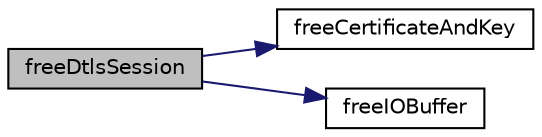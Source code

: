 digraph "freeDtlsSession"
{
 // LATEX_PDF_SIZE
  edge [fontname="Helvetica",fontsize="10",labelfontname="Helvetica",labelfontsize="10"];
  node [fontname="Helvetica",fontsize="10",shape=record];
  rankdir="LR";
  Node1 [label="freeDtlsSession",height=0.2,width=0.4,color="black", fillcolor="grey75", style="filled", fontcolor="black",tooltip=" "];
  Node1 -> Node2 [color="midnightblue",fontsize="10",style="solid",fontname="Helvetica"];
  Node2 [label="freeCertificateAndKey",height=0.2,width=0.4,color="black", fillcolor="white", style="filled",URL="$Dtls__mbedtls_8c.html#aa6d608da9c875fbfccf37bd3e716e836",tooltip=" "];
  Node1 -> Node3 [color="midnightblue",fontsize="10",style="solid",fontname="Helvetica"];
  Node3 [label="freeIOBuffer",height=0.2,width=0.4,color="black", fillcolor="white", style="filled",URL="$IOBuffer_8c.html#a716982d27f4e9cf43d6737555e684289",tooltip=" "];
}
